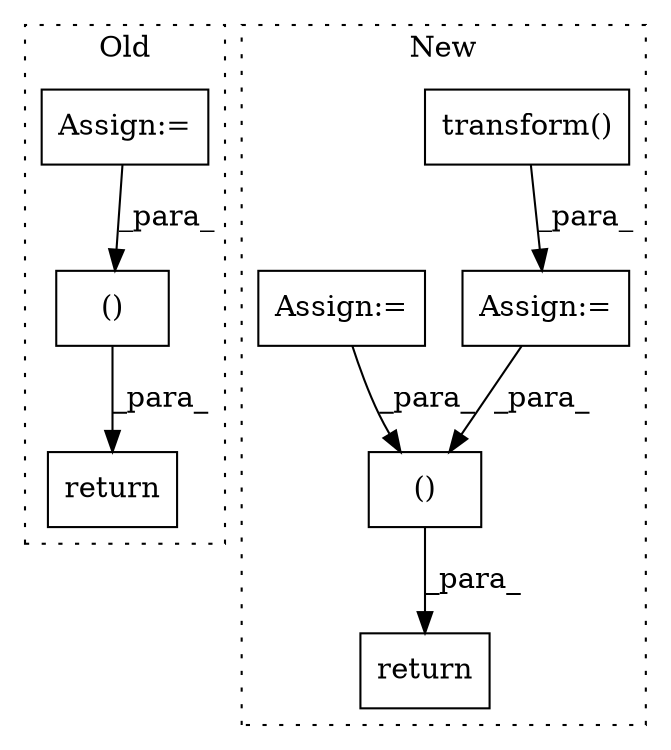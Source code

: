 digraph G {
subgraph cluster0 {
1 [label="return" a="93" s="17041" l="7" shape="box"];
7 [label="()" a="54" s="17063" l="7" shape="box"];
8 [label="Assign:=" a="68" s="16915" l="3" shape="box"];
label = "Old";
style="dotted";
}
subgraph cluster1 {
2 [label="transform()" a="75" s="16671,16689" l="15,1" shape="box"];
3 [label="Assign:=" a="68" s="16668" l="3" shape="box"];
4 [label="return" a="93" s="16740" l="7" shape="box"];
5 [label="Assign:=" a="68" s="16571" l="3" shape="box"];
6 [label="()" a="54" s="16750" l="14" shape="box"];
label = "New";
style="dotted";
}
2 -> 3 [label="_para_"];
3 -> 6 [label="_para_"];
5 -> 6 [label="_para_"];
6 -> 4 [label="_para_"];
7 -> 1 [label="_para_"];
8 -> 7 [label="_para_"];
}